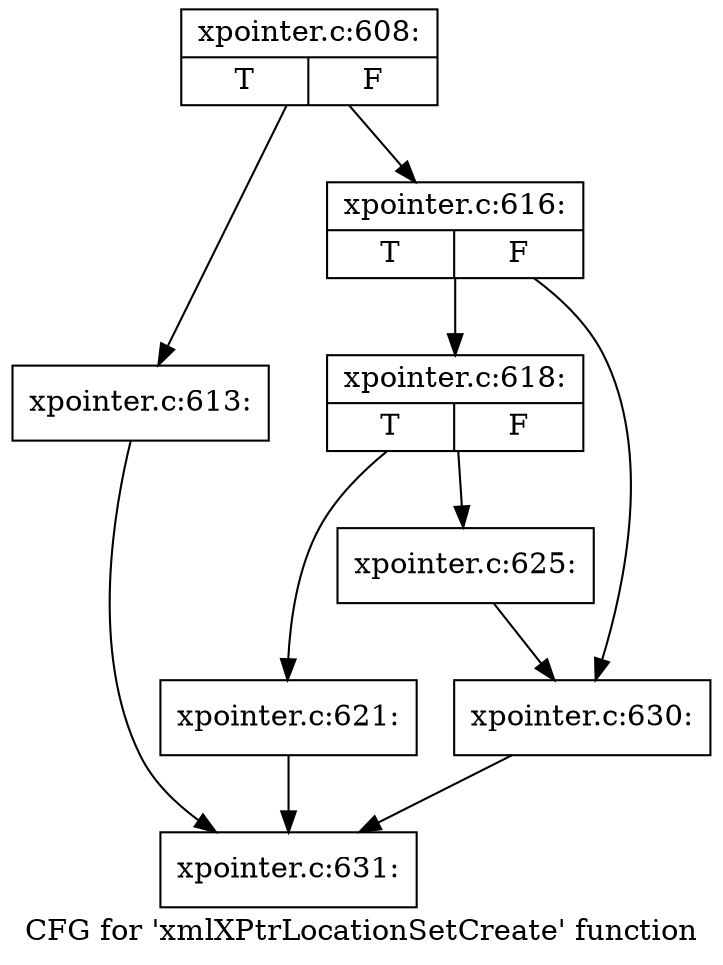digraph "CFG for 'xmlXPtrLocationSetCreate' function" {
	label="CFG for 'xmlXPtrLocationSetCreate' function";

	Node0x50d02c0 [shape=record,label="{xpointer.c:608:|{<s0>T|<s1>F}}"];
	Node0x50d02c0 -> Node0x50d26a0;
	Node0x50d02c0 -> Node0x50d26f0;
	Node0x50d26a0 [shape=record,label="{xpointer.c:613:}"];
	Node0x50d26a0 -> Node0x50d05d0;
	Node0x50d26f0 [shape=record,label="{xpointer.c:616:|{<s0>T|<s1>F}}"];
	Node0x50d26f0 -> Node0x50d3230;
	Node0x50d26f0 -> Node0x50d3280;
	Node0x50d3230 [shape=record,label="{xpointer.c:618:|{<s0>T|<s1>F}}"];
	Node0x50d3230 -> Node0x50d3a50;
	Node0x50d3230 -> Node0x50d3aa0;
	Node0x50d3a50 [shape=record,label="{xpointer.c:621:}"];
	Node0x50d3a50 -> Node0x50d05d0;
	Node0x50d3aa0 [shape=record,label="{xpointer.c:625:}"];
	Node0x50d3aa0 -> Node0x50d3280;
	Node0x50d3280 [shape=record,label="{xpointer.c:630:}"];
	Node0x50d3280 -> Node0x50d05d0;
	Node0x50d05d0 [shape=record,label="{xpointer.c:631:}"];
}
